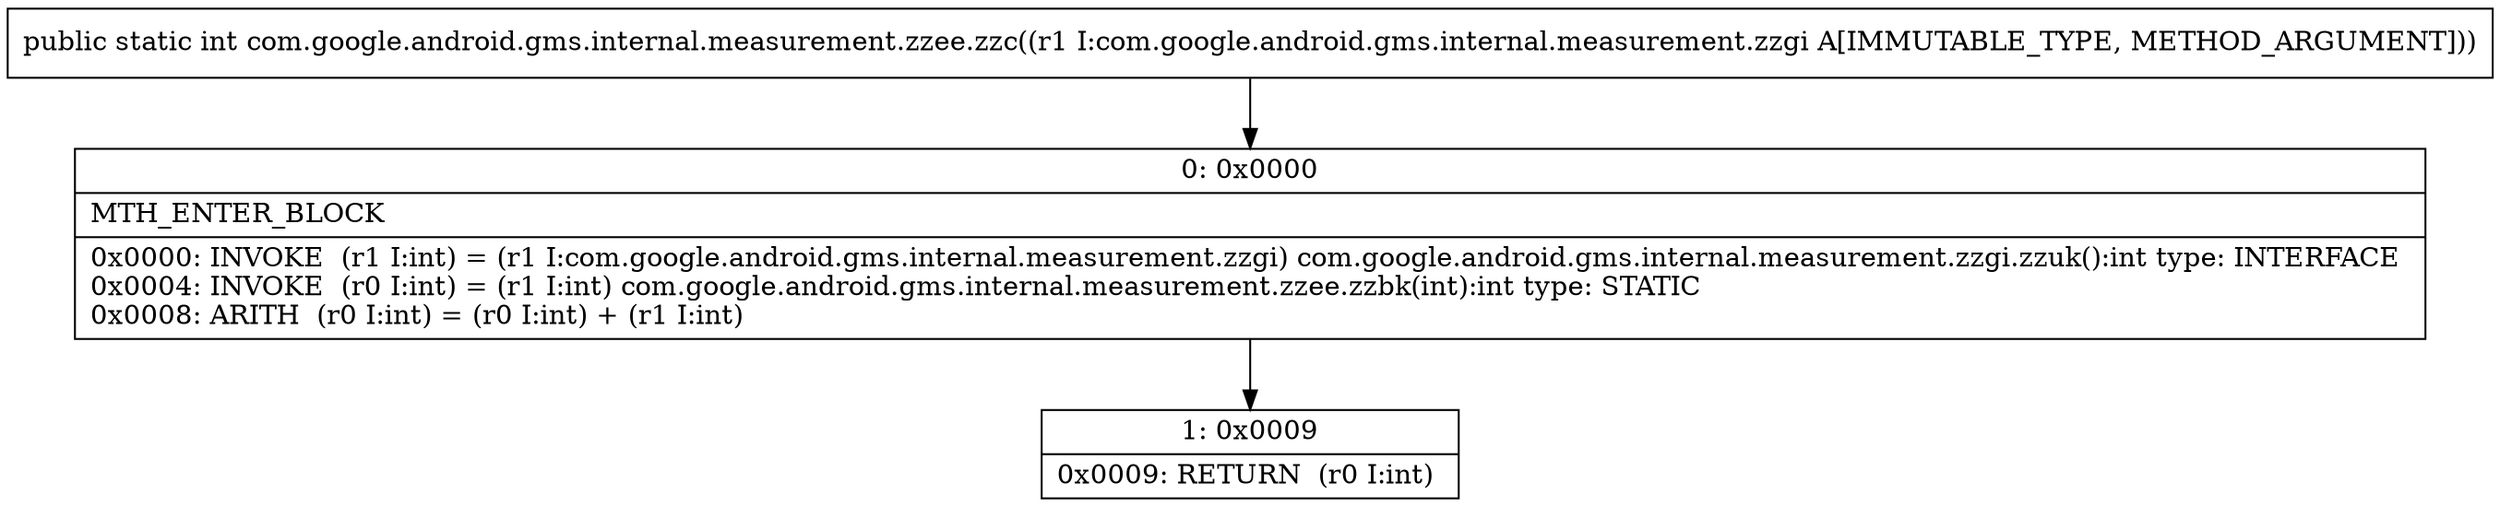digraph "CFG forcom.google.android.gms.internal.measurement.zzee.zzc(Lcom\/google\/android\/gms\/internal\/measurement\/zzgi;)I" {
Node_0 [shape=record,label="{0\:\ 0x0000|MTH_ENTER_BLOCK\l|0x0000: INVOKE  (r1 I:int) = (r1 I:com.google.android.gms.internal.measurement.zzgi) com.google.android.gms.internal.measurement.zzgi.zzuk():int type: INTERFACE \l0x0004: INVOKE  (r0 I:int) = (r1 I:int) com.google.android.gms.internal.measurement.zzee.zzbk(int):int type: STATIC \l0x0008: ARITH  (r0 I:int) = (r0 I:int) + (r1 I:int) \l}"];
Node_1 [shape=record,label="{1\:\ 0x0009|0x0009: RETURN  (r0 I:int) \l}"];
MethodNode[shape=record,label="{public static int com.google.android.gms.internal.measurement.zzee.zzc((r1 I:com.google.android.gms.internal.measurement.zzgi A[IMMUTABLE_TYPE, METHOD_ARGUMENT])) }"];
MethodNode -> Node_0;
Node_0 -> Node_1;
}

